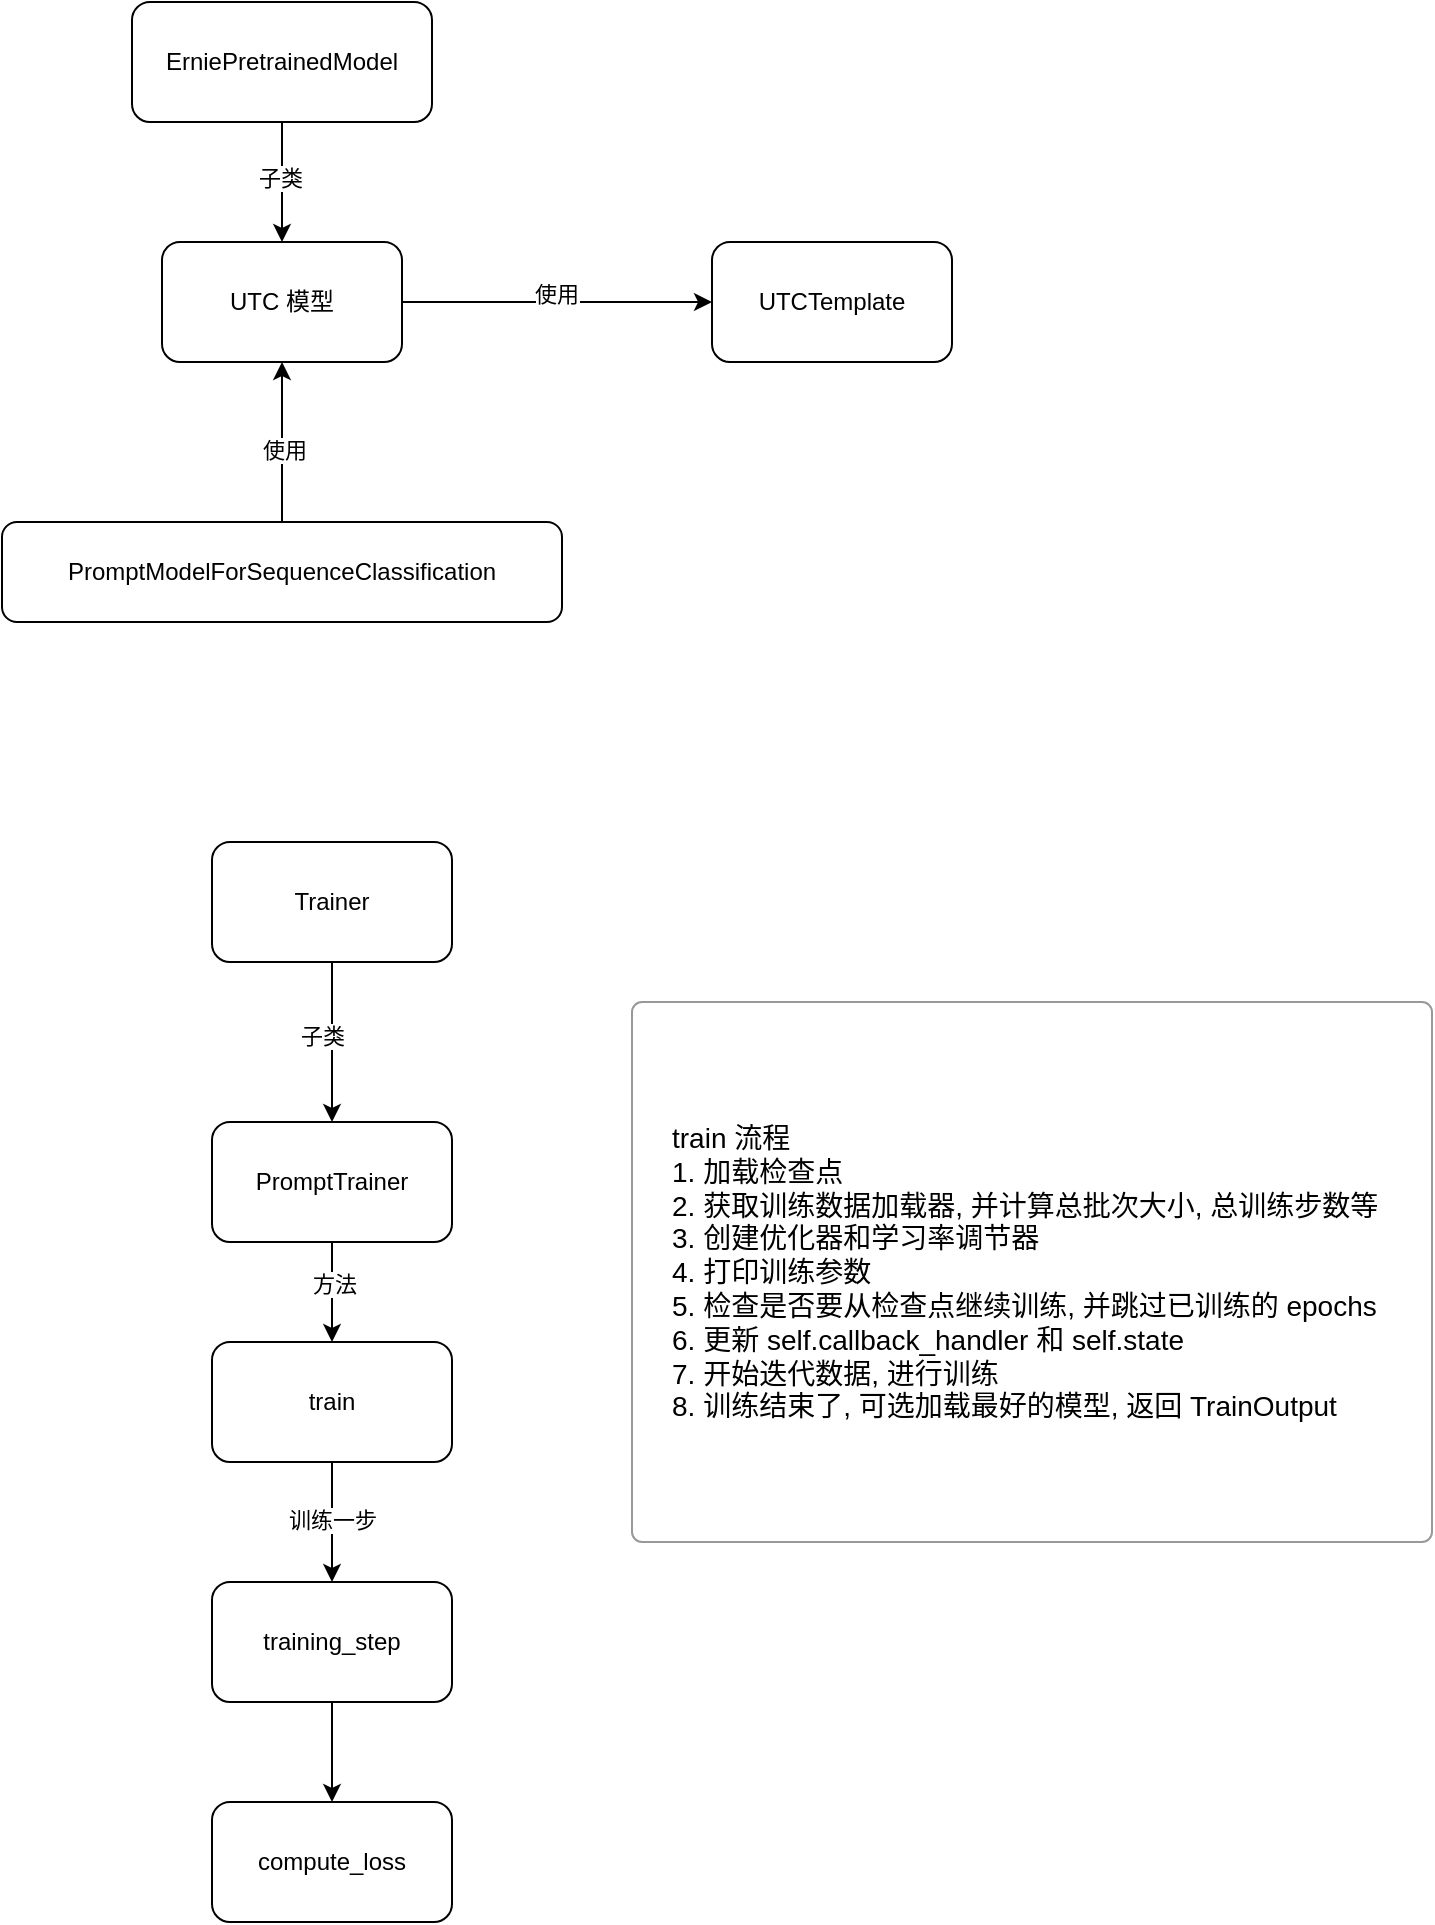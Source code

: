 <mxfile version="21.5.2" type="github">
  <diagram name="第 1 页" id="Vh6EjBxzwPC3c47uIkbJ">
    <mxGraphModel dx="990" dy="668" grid="1" gridSize="10" guides="1" tooltips="1" connect="1" arrows="1" fold="1" page="1" pageScale="1" pageWidth="827" pageHeight="1169" math="0" shadow="0">
      <root>
        <mxCell id="0" />
        <mxCell id="1" parent="0" />
        <mxCell id="0eXLprFVtOaUyR0fxN4K-15" style="edgeStyle=orthogonalEdgeStyle;rounded=0;orthogonalLoop=1;jettySize=auto;html=1;exitX=1;exitY=0.5;exitDx=0;exitDy=0;entryX=0;entryY=0.5;entryDx=0;entryDy=0;" edge="1" parent="1" source="SioV8SehEkqe-3Xein75-1" target="0eXLprFVtOaUyR0fxN4K-1">
          <mxGeometry relative="1" as="geometry" />
        </mxCell>
        <mxCell id="0eXLprFVtOaUyR0fxN4K-16" value="使用" style="edgeLabel;html=1;align=center;verticalAlign=middle;resizable=0;points=[];" vertex="1" connectable="0" parent="0eXLprFVtOaUyR0fxN4K-15">
          <mxGeometry x="-0.015" y="4" relative="1" as="geometry">
            <mxPoint as="offset" />
          </mxGeometry>
        </mxCell>
        <mxCell id="SioV8SehEkqe-3Xein75-1" value="UTC 模型" style="rounded=1;whiteSpace=wrap;html=1;" parent="1" vertex="1">
          <mxGeometry x="255" y="150" width="120" height="60" as="geometry" />
        </mxCell>
        <mxCell id="0eXLprFVtOaUyR0fxN4K-1" value="UTCTemplate" style="rounded=1;whiteSpace=wrap;html=1;" vertex="1" parent="1">
          <mxGeometry x="530" y="150" width="120" height="60" as="geometry" />
        </mxCell>
        <mxCell id="0eXLprFVtOaUyR0fxN4K-3" style="edgeStyle=orthogonalEdgeStyle;rounded=0;orthogonalLoop=1;jettySize=auto;html=1;" edge="1" parent="1" source="0eXLprFVtOaUyR0fxN4K-2" target="SioV8SehEkqe-3Xein75-1">
          <mxGeometry relative="1" as="geometry" />
        </mxCell>
        <mxCell id="0eXLprFVtOaUyR0fxN4K-4" value="子类" style="edgeLabel;html=1;align=center;verticalAlign=middle;resizable=0;points=[];" vertex="1" connectable="0" parent="0eXLprFVtOaUyR0fxN4K-3">
          <mxGeometry x="-0.089" y="-1" relative="1" as="geometry">
            <mxPoint as="offset" />
          </mxGeometry>
        </mxCell>
        <mxCell id="0eXLprFVtOaUyR0fxN4K-2" value="ErniePretrainedModel" style="rounded=1;whiteSpace=wrap;html=1;" vertex="1" parent="1">
          <mxGeometry x="240" y="30" width="150" height="60" as="geometry" />
        </mxCell>
        <mxCell id="0eXLprFVtOaUyR0fxN4K-6" style="edgeStyle=orthogonalEdgeStyle;rounded=0;orthogonalLoop=1;jettySize=auto;html=1;exitX=0.5;exitY=0;exitDx=0;exitDy=0;entryX=0.5;entryY=1;entryDx=0;entryDy=0;" edge="1" parent="1" source="0eXLprFVtOaUyR0fxN4K-5" target="SioV8SehEkqe-3Xein75-1">
          <mxGeometry relative="1" as="geometry" />
        </mxCell>
        <mxCell id="0eXLprFVtOaUyR0fxN4K-7" value="使用" style="edgeLabel;html=1;align=center;verticalAlign=middle;resizable=0;points=[];" vertex="1" connectable="0" parent="0eXLprFVtOaUyR0fxN4K-6">
          <mxGeometry x="-0.084" y="-1" relative="1" as="geometry">
            <mxPoint as="offset" />
          </mxGeometry>
        </mxCell>
        <mxCell id="0eXLprFVtOaUyR0fxN4K-5" value="PromptModelForSequenceClassification" style="rounded=1;whiteSpace=wrap;html=1;" vertex="1" parent="1">
          <mxGeometry x="175" y="290" width="280" height="50" as="geometry" />
        </mxCell>
        <mxCell id="0eXLprFVtOaUyR0fxN4K-13" style="edgeStyle=orthogonalEdgeStyle;rounded=0;orthogonalLoop=1;jettySize=auto;html=1;exitX=0.5;exitY=1;exitDx=0;exitDy=0;entryX=0.5;entryY=0;entryDx=0;entryDy=0;" edge="1" parent="1" source="0eXLprFVtOaUyR0fxN4K-8" target="0eXLprFVtOaUyR0fxN4K-12">
          <mxGeometry relative="1" as="geometry" />
        </mxCell>
        <mxCell id="0eXLprFVtOaUyR0fxN4K-14" value="方法" style="edgeLabel;html=1;align=center;verticalAlign=middle;resizable=0;points=[];" vertex="1" connectable="0" parent="0eXLprFVtOaUyR0fxN4K-13">
          <mxGeometry x="-0.173" y="1" relative="1" as="geometry">
            <mxPoint as="offset" />
          </mxGeometry>
        </mxCell>
        <mxCell id="0eXLprFVtOaUyR0fxN4K-8" value="PromptTrainer" style="rounded=1;whiteSpace=wrap;html=1;" vertex="1" parent="1">
          <mxGeometry x="280" y="590" width="120" height="60" as="geometry" />
        </mxCell>
        <mxCell id="0eXLprFVtOaUyR0fxN4K-10" style="edgeStyle=orthogonalEdgeStyle;rounded=0;orthogonalLoop=1;jettySize=auto;html=1;" edge="1" parent="1" source="0eXLprFVtOaUyR0fxN4K-9" target="0eXLprFVtOaUyR0fxN4K-8">
          <mxGeometry relative="1" as="geometry" />
        </mxCell>
        <mxCell id="0eXLprFVtOaUyR0fxN4K-11" value="子类" style="edgeLabel;html=1;align=center;verticalAlign=middle;resizable=0;points=[];" vertex="1" connectable="0" parent="0eXLprFVtOaUyR0fxN4K-10">
          <mxGeometry x="-0.083" y="-5" relative="1" as="geometry">
            <mxPoint as="offset" />
          </mxGeometry>
        </mxCell>
        <mxCell id="0eXLprFVtOaUyR0fxN4K-9" value="Trainer" style="rounded=1;whiteSpace=wrap;html=1;" vertex="1" parent="1">
          <mxGeometry x="280" y="450" width="120" height="60" as="geometry" />
        </mxCell>
        <mxCell id="0eXLprFVtOaUyR0fxN4K-19" style="edgeStyle=orthogonalEdgeStyle;rounded=0;orthogonalLoop=1;jettySize=auto;html=1;" edge="1" parent="1" source="0eXLprFVtOaUyR0fxN4K-12" target="0eXLprFVtOaUyR0fxN4K-18">
          <mxGeometry relative="1" as="geometry" />
        </mxCell>
        <mxCell id="0eXLprFVtOaUyR0fxN4K-20" value="训练一步" style="edgeLabel;html=1;align=center;verticalAlign=middle;resizable=0;points=[];" vertex="1" connectable="0" parent="0eXLprFVtOaUyR0fxN4K-19">
          <mxGeometry x="-0.056" relative="1" as="geometry">
            <mxPoint as="offset" />
          </mxGeometry>
        </mxCell>
        <mxCell id="0eXLprFVtOaUyR0fxN4K-12" value="train" style="rounded=1;whiteSpace=wrap;html=1;" vertex="1" parent="1">
          <mxGeometry x="280" y="700" width="120" height="60" as="geometry" />
        </mxCell>
        <mxCell id="0eXLprFVtOaUyR0fxN4K-17" value="&lt;div style=&quot;&quot;&gt;&lt;div&gt;&lt;font color=&quot;#000000&quot;&gt;train 流程&lt;/font&gt;&lt;/div&gt;&lt;div&gt;&lt;font color=&quot;#000000&quot;&gt;1. 加载检查点&lt;/font&gt;&lt;/div&gt;&lt;div&gt;&lt;font color=&quot;#000000&quot;&gt;2. 获取训练数据加载器, 并计算总批次大小, 总训练步数等&lt;/font&gt;&lt;/div&gt;&lt;div&gt;&lt;font color=&quot;#000000&quot;&gt;3. 创建优化器和学习率调节器&lt;/font&gt;&lt;/div&gt;&lt;div&gt;&lt;font color=&quot;#000000&quot;&gt;4. 打印训练参数&lt;/font&gt;&lt;/div&gt;&lt;div&gt;&lt;font color=&quot;#000000&quot;&gt;5. 检查是否要从检查点继续训练, 并跳过已训练的 epochs&lt;/font&gt;&lt;/div&gt;&lt;div&gt;&lt;font color=&quot;#000000&quot;&gt;6. 更新 self.callback_handler 和 self.state&lt;/font&gt;&lt;/div&gt;&lt;div&gt;&lt;font color=&quot;#000000&quot;&gt;7. 开始迭代数据, 进行训练&lt;/font&gt;&lt;/div&gt;&lt;div&gt;&lt;font color=&quot;#000000&quot;&gt;8. 训练结束了, 可选加载最好的模型, 返回 TrainOutput&lt;/font&gt;&lt;/div&gt;&lt;/div&gt;" style="html=1;shadow=0;dashed=0;shape=mxgraph.bootstrap.rrect;rSize=5;strokeColor=#999999;strokeWidth=1;fillColor=#FFFFFF;fontColor=#6C767D;whiteSpace=wrap;align=left;verticalAlign=middle;spacingLeft=10;fontSize=14;spacing=10;" vertex="1" parent="1">
          <mxGeometry x="490" y="530" width="400" height="270" as="geometry" />
        </mxCell>
        <mxCell id="0eXLprFVtOaUyR0fxN4K-22" style="edgeStyle=orthogonalEdgeStyle;rounded=0;orthogonalLoop=1;jettySize=auto;html=1;exitX=0.5;exitY=1;exitDx=0;exitDy=0;" edge="1" parent="1" source="0eXLprFVtOaUyR0fxN4K-18" target="0eXLprFVtOaUyR0fxN4K-21">
          <mxGeometry relative="1" as="geometry" />
        </mxCell>
        <mxCell id="0eXLprFVtOaUyR0fxN4K-18" value="training_step" style="rounded=1;whiteSpace=wrap;html=1;" vertex="1" parent="1">
          <mxGeometry x="280" y="820" width="120" height="60" as="geometry" />
        </mxCell>
        <mxCell id="0eXLprFVtOaUyR0fxN4K-21" value="compute_loss" style="rounded=1;whiteSpace=wrap;html=1;" vertex="1" parent="1">
          <mxGeometry x="280" y="930" width="120" height="60" as="geometry" />
        </mxCell>
      </root>
    </mxGraphModel>
  </diagram>
</mxfile>
